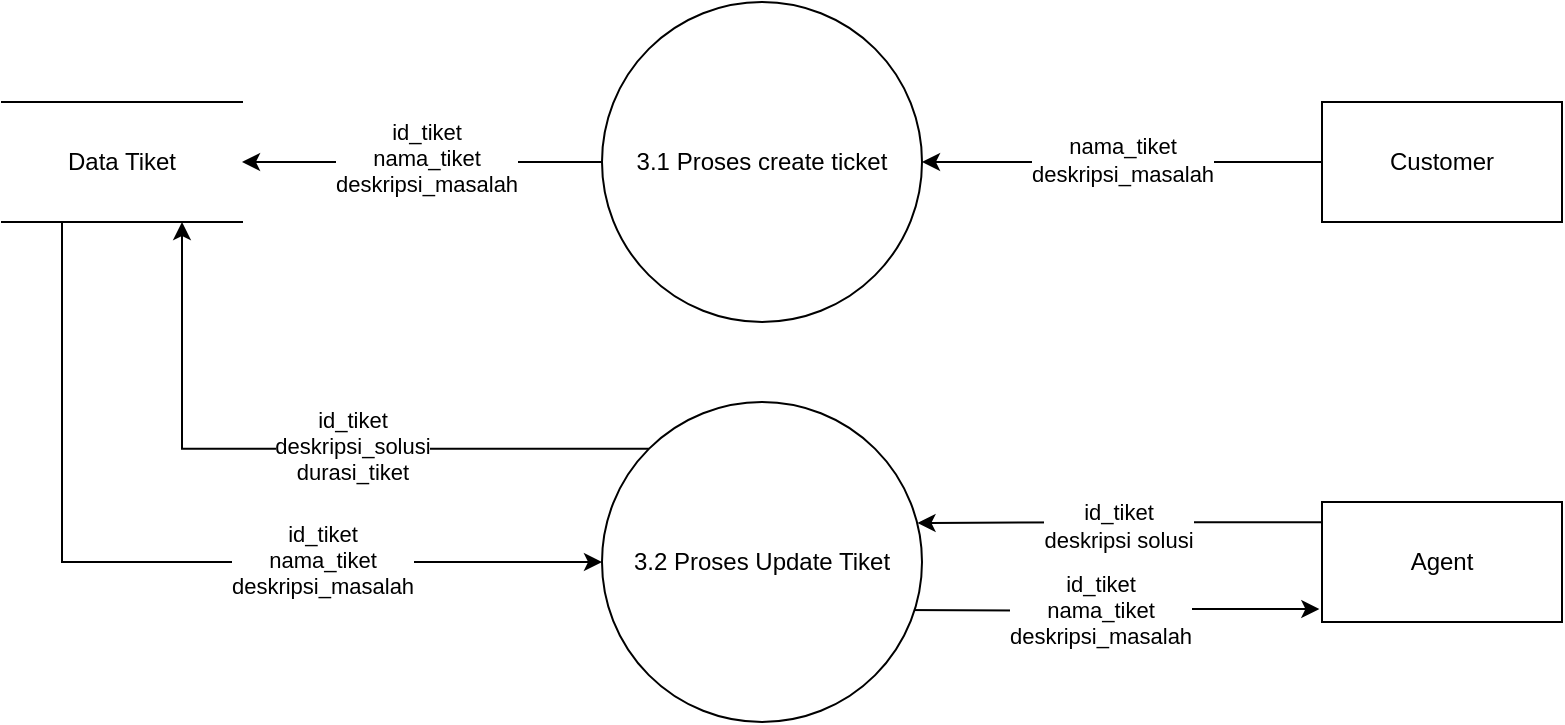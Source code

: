 <mxfile version="21.6.6" type="github">
  <diagram name="Page-1" id="gt39l0n_tbjRKr8B7Sow">
    <mxGraphModel dx="1247" dy="673" grid="1" gridSize="10" guides="1" tooltips="1" connect="1" arrows="1" fold="1" page="1" pageScale="1" pageWidth="1100" pageHeight="850" math="0" shadow="0">
      <root>
        <mxCell id="0" />
        <mxCell id="1" parent="0" />
        <mxCell id="S1evl2trHZ4QEoqljqaM-46" style="edgeStyle=orthogonalEdgeStyle;rounded=0;orthogonalLoop=1;jettySize=auto;html=1;entryX=1;entryY=0.5;entryDx=0;entryDy=0;" edge="1" parent="1" source="S1evl2trHZ4QEoqljqaM-43" target="S1evl2trHZ4QEoqljqaM-44">
          <mxGeometry relative="1" as="geometry" />
        </mxCell>
        <mxCell id="S1evl2trHZ4QEoqljqaM-47" value="&lt;div&gt;nama_tiket&lt;/div&gt;&lt;div&gt;deskripsi_masalah&lt;br&gt;&lt;/div&gt;" style="edgeLabel;html=1;align=center;verticalAlign=middle;resizable=0;points=[];" vertex="1" connectable="0" parent="S1evl2trHZ4QEoqljqaM-46">
          <mxGeometry y="-1" relative="1" as="geometry">
            <mxPoint as="offset" />
          </mxGeometry>
        </mxCell>
        <mxCell id="S1evl2trHZ4QEoqljqaM-43" value="Customer" style="rounded=0;whiteSpace=wrap;html=1;" vertex="1" parent="1">
          <mxGeometry x="830" y="230" width="120" height="60" as="geometry" />
        </mxCell>
        <mxCell id="S1evl2trHZ4QEoqljqaM-48" style="edgeStyle=orthogonalEdgeStyle;rounded=0;orthogonalLoop=1;jettySize=auto;html=1;exitX=0;exitY=0.5;exitDx=0;exitDy=0;entryX=1;entryY=0.5;entryDx=0;entryDy=0;" edge="1" parent="1" source="S1evl2trHZ4QEoqljqaM-44" target="S1evl2trHZ4QEoqljqaM-45">
          <mxGeometry relative="1" as="geometry" />
        </mxCell>
        <mxCell id="S1evl2trHZ4QEoqljqaM-49" value="&lt;div&gt;id_tiket&lt;/div&gt;&lt;div&gt;nama_tiket&lt;/div&gt;&lt;div&gt;deskripsi_masalah&lt;br&gt;&lt;/div&gt;" style="edgeLabel;html=1;align=center;verticalAlign=middle;resizable=0;points=[];" vertex="1" connectable="0" parent="S1evl2trHZ4QEoqljqaM-48">
          <mxGeometry x="-0.015" y="-2" relative="1" as="geometry">
            <mxPoint as="offset" />
          </mxGeometry>
        </mxCell>
        <mxCell id="S1evl2trHZ4QEoqljqaM-44" value="3.1 Proses create ticket" style="ellipse;whiteSpace=wrap;html=1;aspect=fixed;" vertex="1" parent="1">
          <mxGeometry x="470" y="180" width="160" height="160" as="geometry" />
        </mxCell>
        <mxCell id="S1evl2trHZ4QEoqljqaM-54" style="edgeStyle=orthogonalEdgeStyle;rounded=0;orthogonalLoop=1;jettySize=auto;html=1;exitX=0.25;exitY=1;exitDx=0;exitDy=0;entryX=0;entryY=0.5;entryDx=0;entryDy=0;" edge="1" parent="1" source="S1evl2trHZ4QEoqljqaM-45" target="S1evl2trHZ4QEoqljqaM-50">
          <mxGeometry relative="1" as="geometry" />
        </mxCell>
        <mxCell id="S1evl2trHZ4QEoqljqaM-57" value="&lt;div&gt;id_tiket&lt;/div&gt;&lt;div&gt;nama_tiket&lt;/div&gt;&lt;div&gt;deskripsi_masalah&lt;br&gt;&lt;/div&gt;" style="edgeLabel;html=1;align=center;verticalAlign=middle;resizable=0;points=[];" vertex="1" connectable="0" parent="S1evl2trHZ4QEoqljqaM-54">
          <mxGeometry x="0.364" y="1" relative="1" as="geometry">
            <mxPoint as="offset" />
          </mxGeometry>
        </mxCell>
        <mxCell id="S1evl2trHZ4QEoqljqaM-45" value="Data Tiket" style="shape=partialRectangle;whiteSpace=wrap;html=1;left=0;right=0;fillColor=none;" vertex="1" parent="1">
          <mxGeometry x="170" y="230" width="120" height="60" as="geometry" />
        </mxCell>
        <mxCell id="S1evl2trHZ4QEoqljqaM-52" style="edgeStyle=orthogonalEdgeStyle;rounded=0;orthogonalLoop=1;jettySize=auto;html=1;entryX=-0.011;entryY=0.892;entryDx=0;entryDy=0;entryPerimeter=0;" edge="1" parent="1" target="S1evl2trHZ4QEoqljqaM-51">
          <mxGeometry relative="1" as="geometry">
            <mxPoint x="620" y="484" as="sourcePoint" />
          </mxGeometry>
        </mxCell>
        <mxCell id="S1evl2trHZ4QEoqljqaM-56" value="&lt;div&gt;id_tiket&lt;/div&gt;&lt;div&gt;nama_tiket&lt;/div&gt;&lt;div&gt;deskripsi_masalah&lt;br&gt;&lt;/div&gt;" style="edgeLabel;html=1;align=center;verticalAlign=middle;resizable=0;points=[];" vertex="1" connectable="0" parent="S1evl2trHZ4QEoqljqaM-52">
          <mxGeometry x="-0.06" y="1" relative="1" as="geometry">
            <mxPoint as="offset" />
          </mxGeometry>
        </mxCell>
        <mxCell id="S1evl2trHZ4QEoqljqaM-55" style="edgeStyle=orthogonalEdgeStyle;rounded=0;orthogonalLoop=1;jettySize=auto;html=1;exitX=0;exitY=0;exitDx=0;exitDy=0;entryX=0.75;entryY=1;entryDx=0;entryDy=0;" edge="1" parent="1" source="S1evl2trHZ4QEoqljqaM-50" target="S1evl2trHZ4QEoqljqaM-45">
          <mxGeometry relative="1" as="geometry" />
        </mxCell>
        <mxCell id="S1evl2trHZ4QEoqljqaM-58" value="&lt;div&gt;id_tiket&lt;/div&gt;&lt;div&gt;deskripsi_solusi&lt;/div&gt;&lt;div&gt;durasi_tiket&lt;br&gt;&lt;/div&gt;" style="edgeLabel;html=1;align=center;verticalAlign=middle;resizable=0;points=[];" vertex="1" connectable="0" parent="S1evl2trHZ4QEoqljqaM-55">
          <mxGeometry x="-0.144" y="-2" relative="1" as="geometry">
            <mxPoint as="offset" />
          </mxGeometry>
        </mxCell>
        <mxCell id="S1evl2trHZ4QEoqljqaM-50" value="3.2 Proses Update Tiket" style="ellipse;whiteSpace=wrap;html=1;aspect=fixed;" vertex="1" parent="1">
          <mxGeometry x="470" y="380" width="160" height="160" as="geometry" />
        </mxCell>
        <mxCell id="S1evl2trHZ4QEoqljqaM-59" style="edgeStyle=orthogonalEdgeStyle;rounded=0;orthogonalLoop=1;jettySize=auto;html=1;exitX=0;exitY=0.169;exitDx=0;exitDy=0;entryX=0.986;entryY=0.378;entryDx=0;entryDy=0;entryPerimeter=0;exitPerimeter=0;" edge="1" parent="1" source="S1evl2trHZ4QEoqljqaM-51" target="S1evl2trHZ4QEoqljqaM-50">
          <mxGeometry relative="1" as="geometry" />
        </mxCell>
        <mxCell id="S1evl2trHZ4QEoqljqaM-60" value="&lt;div&gt;id_tiket&lt;/div&gt;&lt;div&gt;deskripsi solusi&lt;br&gt;&lt;/div&gt;" style="edgeLabel;html=1;align=center;verticalAlign=middle;resizable=0;points=[];" vertex="1" connectable="0" parent="S1evl2trHZ4QEoqljqaM-59">
          <mxGeometry x="0.019" y="1" relative="1" as="geometry">
            <mxPoint as="offset" />
          </mxGeometry>
        </mxCell>
        <mxCell id="S1evl2trHZ4QEoqljqaM-51" value="Agent" style="rounded=0;whiteSpace=wrap;html=1;" vertex="1" parent="1">
          <mxGeometry x="830" y="430" width="120" height="60" as="geometry" />
        </mxCell>
      </root>
    </mxGraphModel>
  </diagram>
</mxfile>
